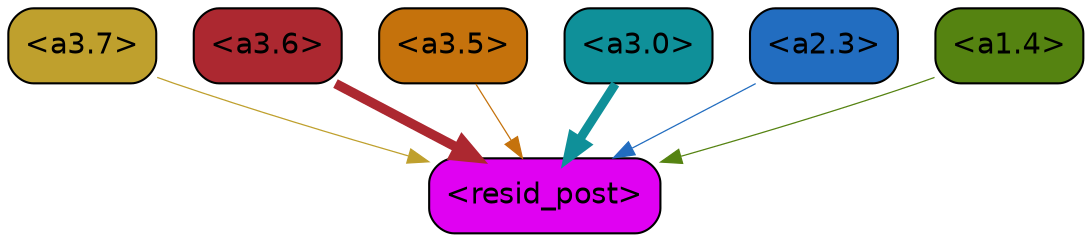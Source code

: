 strict digraph "" {
	graph [bgcolor=transparent,
		layout=dot,
		overlap=false,
		splines=true
	];
	"<a3.7>"	[color=black,
		fillcolor="#bfa02d",
		fontname=Helvetica,
		shape=box,
		style="filled, rounded"];
	"<resid_post>"	[color=black,
		fillcolor="#e001f2",
		fontname=Helvetica,
		shape=box,
		style="filled, rounded"];
	"<a3.7>" -> "<resid_post>"	[color="#bfa02d",
		penwidth=0.6];
	"<a3.6>"	[color=black,
		fillcolor="#ac2830",
		fontname=Helvetica,
		shape=box,
		style="filled, rounded"];
	"<a3.6>" -> "<resid_post>"	[color="#ac2830",
		penwidth=4.646730065345764];
	"<a3.5>"	[color=black,
		fillcolor="#c5720c",
		fontname=Helvetica,
		shape=box,
		style="filled, rounded"];
	"<a3.5>" -> "<resid_post>"	[color="#c5720c",
		penwidth=0.6];
	"<a3.0>"	[color=black,
		fillcolor="#0f9099",
		fontname=Helvetica,
		shape=box,
		style="filled, rounded"];
	"<a3.0>" -> "<resid_post>"	[color="#0f9099",
		penwidth=4.323132634162903];
	"<a2.3>"	[color=black,
		fillcolor="#226dc0",
		fontname=Helvetica,
		shape=box,
		style="filled, rounded"];
	"<a2.3>" -> "<resid_post>"	[color="#226dc0",
		penwidth=0.6];
	"<a1.4>"	[color=black,
		fillcolor="#558311",
		fontname=Helvetica,
		shape=box,
		style="filled, rounded"];
	"<a1.4>" -> "<resid_post>"	[color="#558311",
		penwidth=0.6];
}
